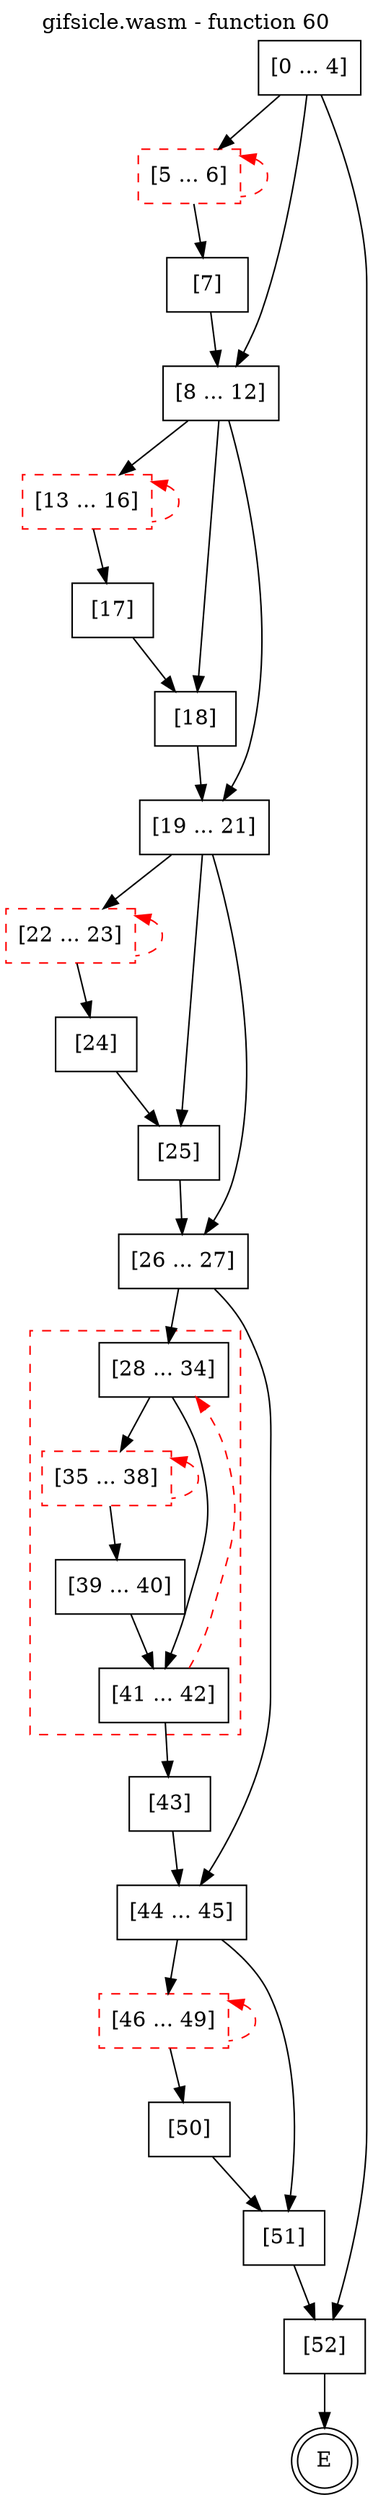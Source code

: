 digraph finite_state_machine {
    label = "gifsicle.wasm - function 60"
    labelloc =  t
    labelfontsize = 16
    labelfontcolor = black
    labelfontname = "Helvetica"
    node [shape = doublecircle]; E ;
    node [shape = box];
    node [shape=box, color=black, style=solid] 0[label="[0 ... 4]"]
    node [shape=box, color=red, style=dashed] 5[label="[5 ... 6]"]
    node [shape=box, color=black, style=solid] 7[label="[7]"]
    node [shape=box, color=black, style=solid] 8[label="[8 ... 12]"]
    node [shape=box, color=red, style=dashed] 13[label="[13 ... 16]"]
    node [shape=box, color=black, style=solid] 17[label="[17]"]
    node [shape=box, color=black, style=solid] 18[label="[18]"]
    node [shape=box, color=black, style=solid] 19[label="[19 ... 21]"]
    node [shape=box, color=red, style=dashed] 22[label="[22 ... 23]"]
    node [shape=box, color=black, style=solid] 24[label="[24]"]
    node [shape=box, color=black, style=solid] 25[label="[25]"]
    node [shape=box, color=black, style=solid] 26[label="[26 ... 27]"]
    subgraph cluster_28{
    label = "";
    style = dashed color = red;
    node [shape=box, color=black, style=solid] 28[label="[28 ... 34]"]
    node [shape=box, color=red, style=dashed] 35[label="[35 ... 38]"]
    node [shape=box, color=black, style=solid] 39[label="[39 ... 40]"]
    node [shape=box, color=black, style=solid] 41[label="[41 ... 42]"]
    }
    node [shape=box, color=black, style=solid] 43[label="[43]"]
    node [shape=box, color=black, style=solid] 44[label="[44 ... 45]"]
    node [shape=box, color=red, style=dashed] 46[label="[46 ... 49]"]
    node [shape=box, color=black, style=solid] 50[label="[50]"]
    node [shape=box, color=black, style=solid] 51[label="[51]"]
    node [shape=box, color=black, style=solid] 52[label="[52]"]
    0 -> 5;
    0 -> 8;
    0 -> 52;
    5 -> 7;
    5 -> 5[style="dashed" color="red" dir=back];
    7 -> 8;
    8 -> 13;
    8 -> 18;
    8 -> 19;
    13 -> 17;
    13 -> 13[style="dashed" color="red" dir=back];
    17 -> 18;
    18 -> 19;
    19 -> 22;
    19 -> 25;
    19 -> 26;
    22 -> 24;
    22 -> 22[style="dashed" color="red" dir=back];
    24 -> 25;
    25 -> 26;
    26 -> 28;
    26 -> 44;
    28 -> 35;
    28 -> 41;
    35 -> 39;
    35 -> 35[style="dashed" color="red" dir=back];
    39 -> 41;
    41 -> 28[style="dashed" color="red"];
    41 -> 43;
    43 -> 44;
    44 -> 46;
    44 -> 51;
    46 -> 50;
    46 -> 46[style="dashed" color="red" dir=back];
    50 -> 51;
    51 -> 52;
    52 -> E;
}
